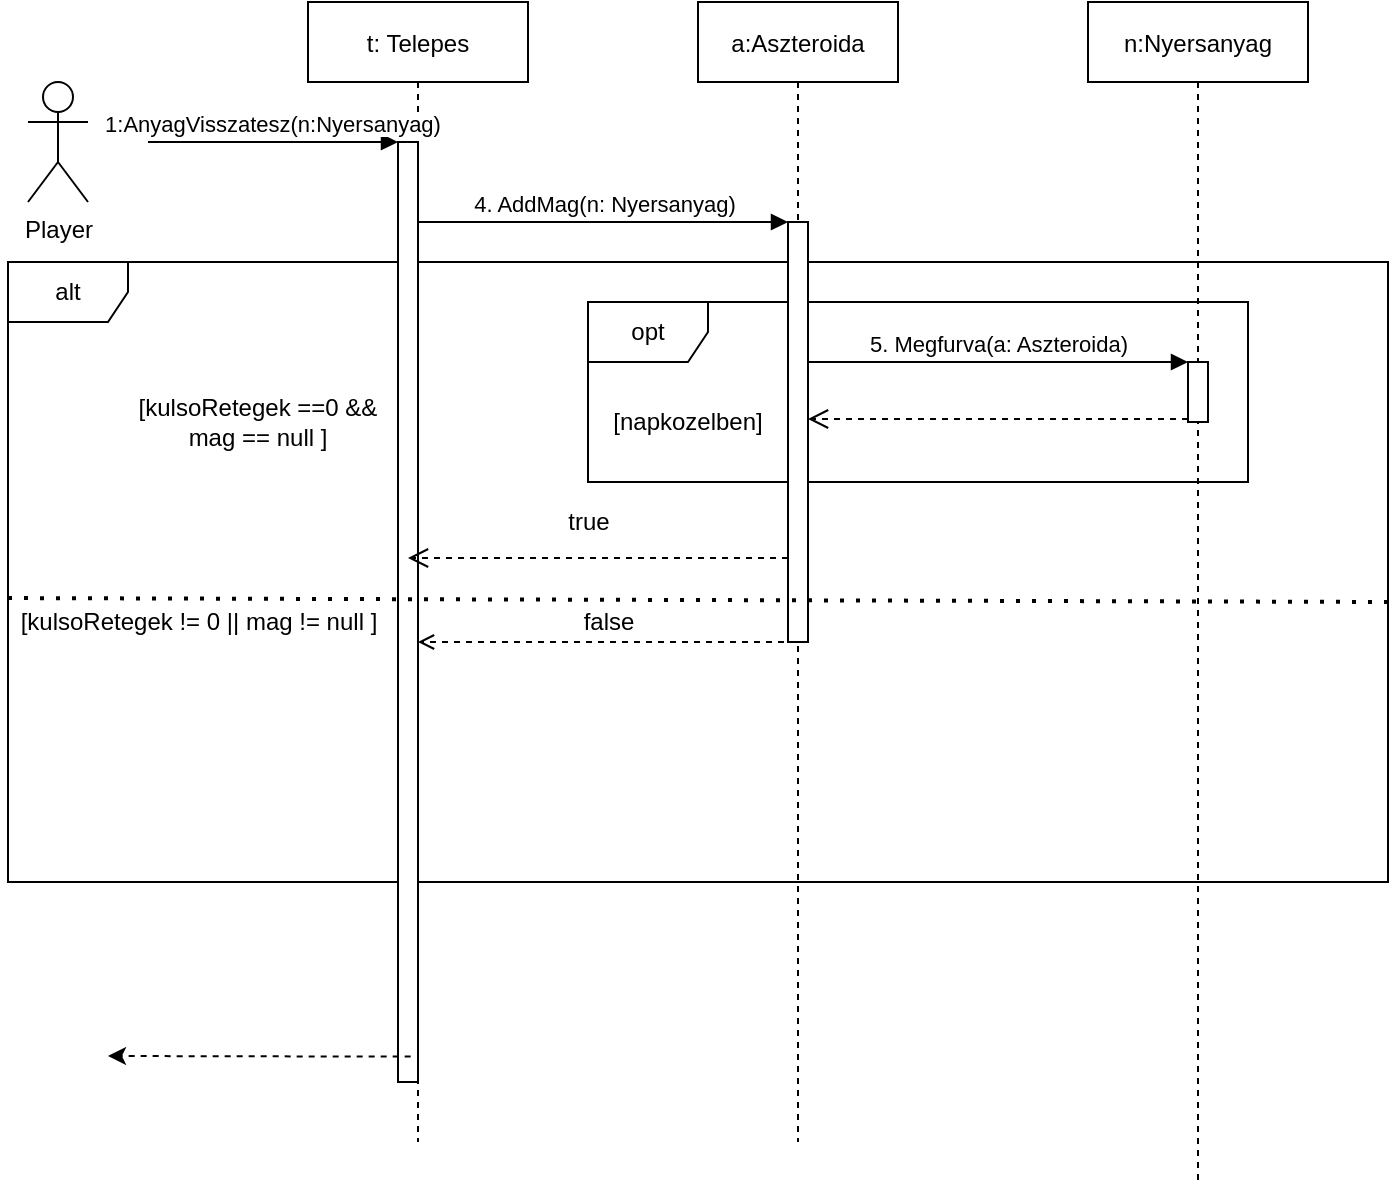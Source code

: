 <mxfile version="14.4.4" type="github">
  <diagram id="kgpKYQtTHZ0yAKxKKP6v" name="Page-1">
    <mxGraphModel dx="813" dy="454" grid="1" gridSize="10" guides="1" tooltips="1" connect="1" arrows="1" fold="1" page="1" pageScale="1" pageWidth="850" pageHeight="1100" math="0" shadow="0">
      <root>
        <mxCell id="0" />
        <mxCell id="1" parent="0" />
        <mxCell id="Io1j-O5p5dW6M4Wp0mDM-5" value="opt" style="shape=umlFrame;whiteSpace=wrap;html=1;" parent="1" vertex="1">
          <mxGeometry x="320" y="190" width="330" height="90" as="geometry" />
        </mxCell>
        <mxCell id="QtEzJNKskxkxBI8jvr7S-2" value="alt" style="shape=umlFrame;whiteSpace=wrap;html=1;" parent="1" vertex="1">
          <mxGeometry x="30" y="170" width="690" height="310" as="geometry" />
        </mxCell>
        <mxCell id="DjhpVlK0DQklgL4sZsnX-2" value="n:Nyersanyag" style="shape=umlLifeline;perimeter=lifelinePerimeter;container=1;collapsible=0;recursiveResize=0;rounded=0;shadow=0;strokeWidth=1;" parent="1" vertex="1">
          <mxGeometry x="570" y="40" width="110" height="590" as="geometry" />
        </mxCell>
        <mxCell id="3nuBFxr9cyL0pnOWT2aG-1" value="t: Telepes" style="shape=umlLifeline;perimeter=lifelinePerimeter;container=1;collapsible=0;recursiveResize=0;rounded=0;shadow=0;strokeWidth=1;" parent="1" vertex="1">
          <mxGeometry x="180" y="40" width="110" height="570" as="geometry" />
        </mxCell>
        <mxCell id="3nuBFxr9cyL0pnOWT2aG-2" value="" style="points=[];perimeter=orthogonalPerimeter;rounded=0;shadow=0;strokeWidth=1;" parent="3nuBFxr9cyL0pnOWT2aG-1" vertex="1">
          <mxGeometry x="45" y="70" width="10" height="470" as="geometry" />
        </mxCell>
        <mxCell id="3nuBFxr9cyL0pnOWT2aG-3" value="1:AnyagVisszatesz(n:Nyersanyag)" style="verticalAlign=bottom;startArrow=none;endArrow=block;startSize=8;shadow=0;strokeWidth=1;startFill=0;" parent="3nuBFxr9cyL0pnOWT2aG-1" target="3nuBFxr9cyL0pnOWT2aG-2" edge="1">
          <mxGeometry relative="1" as="geometry">
            <mxPoint x="-80" y="70" as="sourcePoint" />
          </mxGeometry>
        </mxCell>
        <mxCell id="3nuBFxr9cyL0pnOWT2aG-5" value="a:Aszteroida" style="shape=umlLifeline;perimeter=lifelinePerimeter;container=1;collapsible=0;recursiveResize=0;rounded=0;shadow=0;strokeWidth=1;" parent="1" vertex="1">
          <mxGeometry x="375" y="40" width="100" height="570" as="geometry" />
        </mxCell>
        <mxCell id="Io1j-O5p5dW6M4Wp0mDM-2" value="" style="html=1;points=[];perimeter=orthogonalPerimeter;" parent="3nuBFxr9cyL0pnOWT2aG-5" vertex="1">
          <mxGeometry x="45" y="110" width="10" height="210" as="geometry" />
        </mxCell>
        <mxCell id="DjhpVlK0DQklgL4sZsnX-15" value="" style="endArrow=classic;html=1;dashed=1;strokeColor=#000000;exitX=0.633;exitY=0.973;exitDx=0;exitDy=0;exitPerimeter=0;" parent="1" source="3nuBFxr9cyL0pnOWT2aG-2" edge="1">
          <mxGeometry width="50" height="50" relative="1" as="geometry">
            <mxPoint x="350" y="340" as="sourcePoint" />
            <mxPoint x="80" y="567" as="targetPoint" />
          </mxGeometry>
        </mxCell>
        <mxCell id="QtEzJNKskxkxBI8jvr7S-4" value="[kulsoRetegek ==0 &amp;amp;&amp;amp; mag == null ]" style="text;html=1;strokeColor=none;fillColor=none;align=center;verticalAlign=middle;whiteSpace=wrap;rounded=0;" parent="1" vertex="1">
          <mxGeometry x="90" y="230" width="130" height="40" as="geometry" />
        </mxCell>
        <mxCell id="Io1j-O5p5dW6M4Wp0mDM-3" value="4. AddMag(n: Nyersanyag)" style="html=1;verticalAlign=bottom;endArrow=block;entryX=0;entryY=0;" parent="1" source="3nuBFxr9cyL0pnOWT2aG-2" target="Io1j-O5p5dW6M4Wp0mDM-2" edge="1">
          <mxGeometry relative="1" as="geometry">
            <mxPoint x="235" y="370.0" as="sourcePoint" />
          </mxGeometry>
        </mxCell>
        <mxCell id="Io1j-O5p5dW6M4Wp0mDM-4" value="" style="html=1;verticalAlign=bottom;endArrow=open;dashed=1;endSize=8;" parent="1" source="Io1j-O5p5dW6M4Wp0mDM-2" edge="1">
          <mxGeometry relative="1" as="geometry">
            <mxPoint x="230" y="318" as="targetPoint" />
          </mxGeometry>
        </mxCell>
        <mxCell id="Io1j-O5p5dW6M4Wp0mDM-6" value="[napkozelben]" style="text;html=1;strokeColor=none;fillColor=none;align=center;verticalAlign=middle;whiteSpace=wrap;rounded=0;" parent="1" vertex="1">
          <mxGeometry x="350" y="240" width="40" height="20" as="geometry" />
        </mxCell>
        <mxCell id="Io1j-O5p5dW6M4Wp0mDM-7" value="" style="html=1;points=[];perimeter=orthogonalPerimeter;" parent="1" vertex="1">
          <mxGeometry x="620" y="220" width="10" height="30" as="geometry" />
        </mxCell>
        <mxCell id="Io1j-O5p5dW6M4Wp0mDM-8" value="5. Megfurva(a: Aszteroida)" style="html=1;verticalAlign=bottom;endArrow=block;entryX=0;entryY=0;" parent="1" target="Io1j-O5p5dW6M4Wp0mDM-7" edge="1">
          <mxGeometry relative="1" as="geometry">
            <mxPoint x="430" y="220" as="sourcePoint" />
          </mxGeometry>
        </mxCell>
        <mxCell id="Io1j-O5p5dW6M4Wp0mDM-9" value="" style="html=1;verticalAlign=bottom;endArrow=open;dashed=1;endSize=8;exitX=0;exitY=0.95;" parent="1" source="Io1j-O5p5dW6M4Wp0mDM-7" edge="1">
          <mxGeometry relative="1" as="geometry">
            <mxPoint x="430" y="248.5" as="targetPoint" />
          </mxGeometry>
        </mxCell>
        <mxCell id="FbA3qZBSW2vkutk49AS6-2" value="true" style="text;html=1;align=center;verticalAlign=middle;resizable=0;points=[];autosize=1;" parent="1" vertex="1">
          <mxGeometry x="300" y="290" width="40" height="20" as="geometry" />
        </mxCell>
        <mxCell id="FbA3qZBSW2vkutk49AS6-4" value="" style="endArrow=open;html=1;dashed=1;exitX=0.4;exitY=1;exitDx=0;exitDy=0;exitPerimeter=0;endFill=0;" parent="1" source="Io1j-O5p5dW6M4Wp0mDM-2" target="3nuBFxr9cyL0pnOWT2aG-2" edge="1">
          <mxGeometry width="50" height="50" relative="1" as="geometry">
            <mxPoint x="410" y="430" as="sourcePoint" />
            <mxPoint x="460" y="380" as="targetPoint" />
          </mxGeometry>
        </mxCell>
        <mxCell id="FbA3qZBSW2vkutk49AS6-5" value="&lt;span&gt;[kulsoRetegek != 0 || mag != null ]&lt;/span&gt;" style="text;html=1;align=center;verticalAlign=middle;resizable=0;points=[];autosize=1;" parent="1" vertex="1">
          <mxGeometry x="30" y="340" width="190" height="20" as="geometry" />
        </mxCell>
        <mxCell id="FbA3qZBSW2vkutk49AS6-6" value="false" style="text;html=1;align=center;verticalAlign=middle;resizable=0;points=[];autosize=1;" parent="1" vertex="1">
          <mxGeometry x="310" y="340" width="40" height="20" as="geometry" />
        </mxCell>
        <mxCell id="FbA3qZBSW2vkutk49AS6-7" value="" style="endArrow=none;dashed=1;html=1;dashPattern=1 3;strokeWidth=2;entryX=-0.003;entryY=0.542;entryDx=0;entryDy=0;entryPerimeter=0;" parent="1" target="QtEzJNKskxkxBI8jvr7S-2" edge="1">
          <mxGeometry width="50" height="50" relative="1" as="geometry">
            <mxPoint x="720" y="340" as="sourcePoint" />
            <mxPoint x="500" y="260" as="targetPoint" />
          </mxGeometry>
        </mxCell>
        <mxCell id="z8szLg6tvhKg36xqXzSf-1" value="Player" style="shape=umlActor;verticalLabelPosition=bottom;verticalAlign=top;html=1;outlineConnect=0;" vertex="1" parent="1">
          <mxGeometry x="40" y="80" width="30" height="60" as="geometry" />
        </mxCell>
      </root>
    </mxGraphModel>
  </diagram>
</mxfile>
